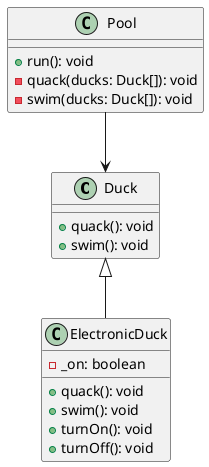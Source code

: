 @startuml

class Duck {
    + quack(): void
    + swim(): void
}

class ElectronicDuck {
    - _on: boolean
    + quack(): void
    + swim(): void
    + turnOn(): void
    + turnOff(): void
}

class Pool {
    + run(): void
    - quack(ducks: Duck[]): void
    - swim(ducks: Duck[]): void
}

Duck <|-- ElectronicDuck
Pool --> Duck

@enduml
